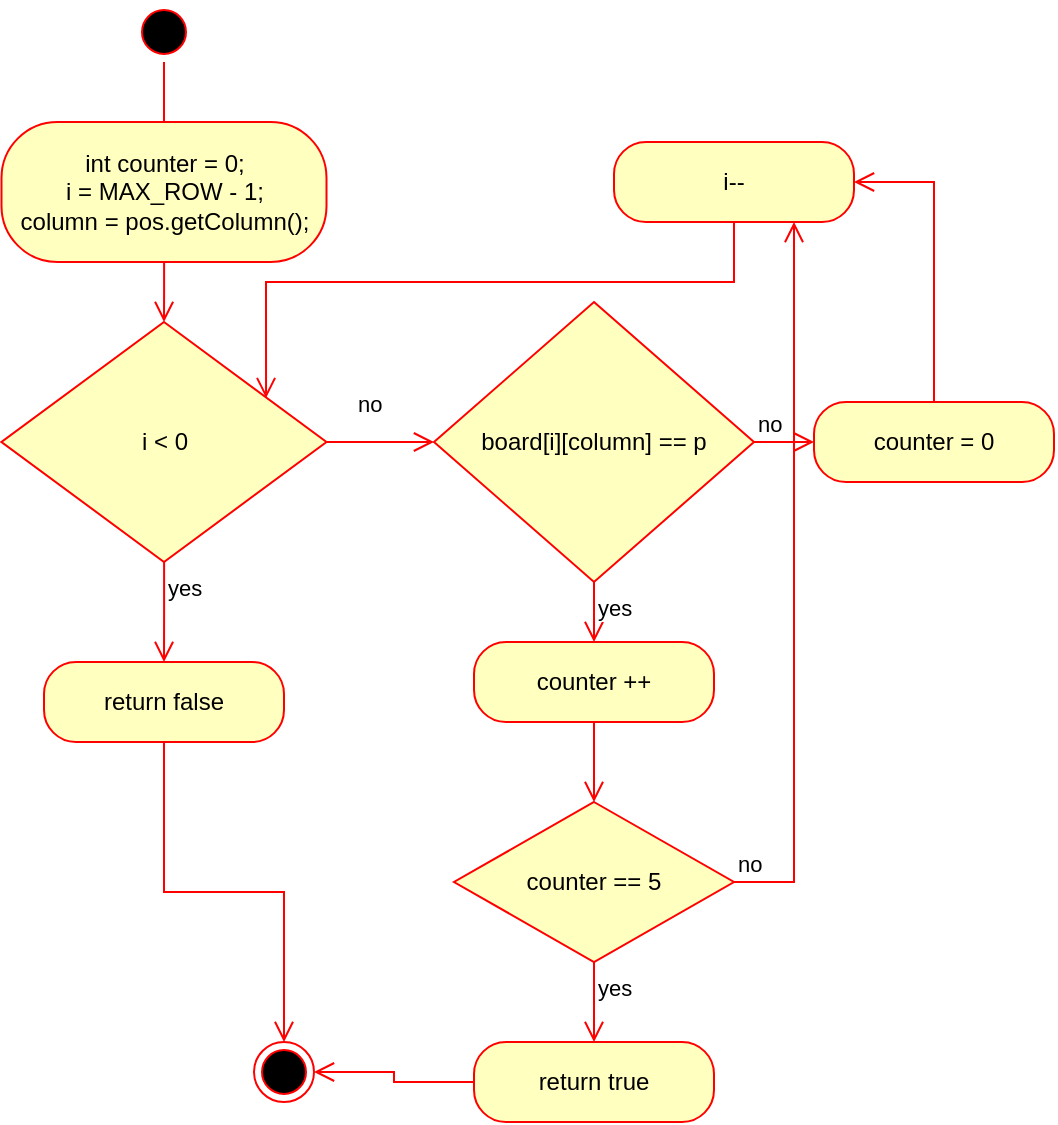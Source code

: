 <mxfile version="16.5.6" type="device"><diagram id="M1QjoNaUqJZLLyuq0MVE" name="Page-1"><mxGraphModel dx="780" dy="1112" grid="1" gridSize="10" guides="1" tooltips="1" connect="1" arrows="1" fold="1" page="1" pageScale="1" pageWidth="850" pageHeight="1100" math="0" shadow="0"><root><mxCell id="0"/><mxCell id="1" parent="0"/><mxCell id="7Cafry8LECMnm3HrRJZS-69" value="" style="ellipse;html=1;shape=startState;fillColor=#000000;strokeColor=#ff0000;" vertex="1" parent="1"><mxGeometry x="320" y="160" width="30" height="30" as="geometry"/></mxCell><mxCell id="7Cafry8LECMnm3HrRJZS-70" value="" style="edgeStyle=orthogonalEdgeStyle;html=1;verticalAlign=bottom;endArrow=open;endSize=8;strokeColor=#ff0000;rounded=0;" edge="1" parent="1" source="7Cafry8LECMnm3HrRJZS-69"><mxGeometry relative="1" as="geometry"><mxPoint x="335" y="230" as="targetPoint"/></mxGeometry></mxCell><mxCell id="7Cafry8LECMnm3HrRJZS-71" value="int counter = 0;&lt;br&gt;i = MAX_ROW - 1;&lt;br&gt;column = pos.getColumn();" style="rounded=1;whiteSpace=wrap;html=1;arcSize=40;fontColor=#000000;fillColor=#ffffc0;strokeColor=#ff0000;" vertex="1" parent="1"><mxGeometry x="253.75" y="220" width="162.5" height="70" as="geometry"/></mxCell><mxCell id="7Cafry8LECMnm3HrRJZS-72" value="" style="edgeStyle=orthogonalEdgeStyle;html=1;verticalAlign=bottom;endArrow=open;endSize=8;strokeColor=#ff0000;rounded=0;" edge="1" parent="1" source="7Cafry8LECMnm3HrRJZS-71"><mxGeometry relative="1" as="geometry"><mxPoint x="335" y="320" as="targetPoint"/></mxGeometry></mxCell><mxCell id="7Cafry8LECMnm3HrRJZS-73" value="i &amp;lt; 0" style="rhombus;whiteSpace=wrap;html=1;fillColor=#ffffc0;strokeColor=#ff0000;" vertex="1" parent="1"><mxGeometry x="253.75" y="320" width="162.5" height="120" as="geometry"/></mxCell><mxCell id="7Cafry8LECMnm3HrRJZS-74" value="no" style="edgeStyle=orthogonalEdgeStyle;html=1;align=left;verticalAlign=bottom;endArrow=open;endSize=8;strokeColor=#ff0000;rounded=0;" edge="1" parent="1" source="7Cafry8LECMnm3HrRJZS-73"><mxGeometry x="-0.488" y="10" relative="1" as="geometry"><mxPoint x="470" y="380" as="targetPoint"/><Array as="points"><mxPoint x="460" y="380"/></Array><mxPoint as="offset"/></mxGeometry></mxCell><mxCell id="7Cafry8LECMnm3HrRJZS-75" value="yes" style="edgeStyle=orthogonalEdgeStyle;html=1;align=left;verticalAlign=top;endArrow=open;endSize=8;strokeColor=#ff0000;rounded=0;" edge="1" parent="1" source="7Cafry8LECMnm3HrRJZS-73"><mxGeometry x="-1" relative="1" as="geometry"><mxPoint x="335" y="490" as="targetPoint"/></mxGeometry></mxCell><mxCell id="7Cafry8LECMnm3HrRJZS-76" value="board[i][column] == p" style="rhombus;whiteSpace=wrap;html=1;fillColor=#ffffc0;strokeColor=#ff0000;" vertex="1" parent="1"><mxGeometry x="470" y="310" width="160" height="140" as="geometry"/></mxCell><mxCell id="7Cafry8LECMnm3HrRJZS-77" value="no" style="edgeStyle=orthogonalEdgeStyle;html=1;align=left;verticalAlign=bottom;endArrow=open;endSize=8;strokeColor=#ff0000;rounded=0;" edge="1" parent="1" source="7Cafry8LECMnm3HrRJZS-76"><mxGeometry x="-1" relative="1" as="geometry"><mxPoint x="660" y="380" as="targetPoint"/></mxGeometry></mxCell><mxCell id="7Cafry8LECMnm3HrRJZS-78" value="yes" style="edgeStyle=orthogonalEdgeStyle;html=1;align=left;verticalAlign=top;endArrow=open;endSize=8;strokeColor=#ff0000;rounded=0;" edge="1" parent="1" source="7Cafry8LECMnm3HrRJZS-76"><mxGeometry x="-1" relative="1" as="geometry"><mxPoint x="550" y="480" as="targetPoint"/></mxGeometry></mxCell><mxCell id="7Cafry8LECMnm3HrRJZS-79" value="i--" style="rounded=1;whiteSpace=wrap;html=1;arcSize=40;fontColor=#000000;fillColor=#ffffc0;strokeColor=#ff0000;" vertex="1" parent="1"><mxGeometry x="560" y="230" width="120" height="40" as="geometry"/></mxCell><mxCell id="7Cafry8LECMnm3HrRJZS-80" value="" style="edgeStyle=orthogonalEdgeStyle;html=1;verticalAlign=bottom;endArrow=open;endSize=8;strokeColor=#ff0000;rounded=0;entryX=0.814;entryY=0.317;entryDx=0;entryDy=0;entryPerimeter=0;" edge="1" parent="1" source="7Cafry8LECMnm3HrRJZS-79" target="7Cafry8LECMnm3HrRJZS-73"><mxGeometry relative="1" as="geometry"><mxPoint x="620" y="300" as="targetPoint"/><Array as="points"><mxPoint x="620" y="300"/><mxPoint x="386" y="300"/></Array></mxGeometry></mxCell><mxCell id="7Cafry8LECMnm3HrRJZS-81" value="counter = 0" style="rounded=1;whiteSpace=wrap;html=1;arcSize=40;fontColor=#000000;fillColor=#ffffc0;strokeColor=#ff0000;" vertex="1" parent="1"><mxGeometry x="660" y="360" width="120" height="40" as="geometry"/></mxCell><mxCell id="7Cafry8LECMnm3HrRJZS-82" value="" style="edgeStyle=orthogonalEdgeStyle;html=1;verticalAlign=bottom;endArrow=open;endSize=8;strokeColor=#ff0000;rounded=0;entryX=1;entryY=0.5;entryDx=0;entryDy=0;" edge="1" parent="1" source="7Cafry8LECMnm3HrRJZS-81" target="7Cafry8LECMnm3HrRJZS-79"><mxGeometry relative="1" as="geometry"><mxPoint x="720" y="460" as="targetPoint"/></mxGeometry></mxCell><mxCell id="7Cafry8LECMnm3HrRJZS-83" value="counter ++" style="rounded=1;whiteSpace=wrap;html=1;arcSize=40;fontColor=#000000;fillColor=#ffffc0;strokeColor=#ff0000;" vertex="1" parent="1"><mxGeometry x="490" y="480" width="120" height="40" as="geometry"/></mxCell><mxCell id="7Cafry8LECMnm3HrRJZS-84" value="" style="edgeStyle=orthogonalEdgeStyle;html=1;verticalAlign=bottom;endArrow=open;endSize=8;strokeColor=#ff0000;rounded=0;" edge="1" parent="1" source="7Cafry8LECMnm3HrRJZS-83"><mxGeometry relative="1" as="geometry"><mxPoint x="550" y="560" as="targetPoint"/></mxGeometry></mxCell><mxCell id="7Cafry8LECMnm3HrRJZS-85" value="counter == 5" style="rhombus;whiteSpace=wrap;html=1;fillColor=#ffffc0;strokeColor=#ff0000;" vertex="1" parent="1"><mxGeometry x="480" y="560" width="140" height="80" as="geometry"/></mxCell><mxCell id="7Cafry8LECMnm3HrRJZS-86" value="no" style="edgeStyle=orthogonalEdgeStyle;html=1;align=left;verticalAlign=bottom;endArrow=open;endSize=8;strokeColor=#ff0000;rounded=0;entryX=0.75;entryY=1;entryDx=0;entryDy=0;" edge="1" parent="1" source="7Cafry8LECMnm3HrRJZS-85" target="7Cafry8LECMnm3HrRJZS-79"><mxGeometry x="-1" relative="1" as="geometry"><mxPoint x="670" y="600" as="targetPoint"/><Array as="points"><mxPoint x="650" y="600"/></Array></mxGeometry></mxCell><mxCell id="7Cafry8LECMnm3HrRJZS-87" value="yes" style="edgeStyle=orthogonalEdgeStyle;html=1;align=left;verticalAlign=top;endArrow=open;endSize=8;strokeColor=#ff0000;rounded=0;" edge="1" parent="1" source="7Cafry8LECMnm3HrRJZS-85"><mxGeometry x="-1" relative="1" as="geometry"><mxPoint x="550" y="680" as="targetPoint"/></mxGeometry></mxCell><mxCell id="7Cafry8LECMnm3HrRJZS-88" value="return true" style="rounded=1;whiteSpace=wrap;html=1;arcSize=40;fontColor=#000000;fillColor=#ffffc0;strokeColor=#ff0000;" vertex="1" parent="1"><mxGeometry x="490" y="680" width="120" height="40" as="geometry"/></mxCell><mxCell id="7Cafry8LECMnm3HrRJZS-89" value="" style="edgeStyle=orthogonalEdgeStyle;html=1;verticalAlign=bottom;endArrow=open;endSize=8;strokeColor=#ff0000;rounded=0;entryX=1;entryY=0.5;entryDx=0;entryDy=0;" edge="1" parent="1" source="7Cafry8LECMnm3HrRJZS-88" target="7Cafry8LECMnm3HrRJZS-90"><mxGeometry relative="1" as="geometry"><mxPoint x="550" y="780" as="targetPoint"/></mxGeometry></mxCell><mxCell id="7Cafry8LECMnm3HrRJZS-90" value="" style="ellipse;html=1;shape=endState;fillColor=#000000;strokeColor=#ff0000;" vertex="1" parent="1"><mxGeometry x="380" y="680" width="30" height="30" as="geometry"/></mxCell><mxCell id="7Cafry8LECMnm3HrRJZS-91" value="return false" style="rounded=1;whiteSpace=wrap;html=1;arcSize=40;fontColor=#000000;fillColor=#ffffc0;strokeColor=#ff0000;" vertex="1" parent="1"><mxGeometry x="275" y="490" width="120" height="40" as="geometry"/></mxCell><mxCell id="7Cafry8LECMnm3HrRJZS-92" value="" style="edgeStyle=orthogonalEdgeStyle;html=1;verticalAlign=bottom;endArrow=open;endSize=8;strokeColor=#ff0000;rounded=0;entryX=0.5;entryY=0;entryDx=0;entryDy=0;" edge="1" parent="1" source="7Cafry8LECMnm3HrRJZS-91" target="7Cafry8LECMnm3HrRJZS-90"><mxGeometry relative="1" as="geometry"><mxPoint x="335" y="590" as="targetPoint"/></mxGeometry></mxCell></root></mxGraphModel></diagram></mxfile>